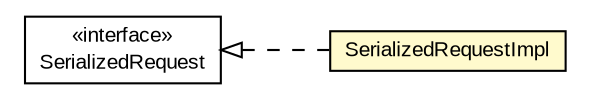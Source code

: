 #!/usr/local/bin/dot
#
# Class diagram 
# Generated by UMLGraph version R5_6-24-gf6e263 (http://www.umlgraph.org/)
#

digraph G {
	edge [fontname="arial",fontsize=10,labelfontname="arial",labelfontsize=10];
	node [fontname="arial",fontsize=10,shape=plaintext];
	nodesep=0.25;
	ranksep=0.5;
	rankdir=LR;
	// io.reinert.requestor.SerializedRequestImpl
	c14926 [label=<<table title="io.reinert.requestor.SerializedRequestImpl" border="0" cellborder="1" cellspacing="0" cellpadding="2" port="p" bgcolor="lemonChiffon" href="./SerializedRequestImpl.html">
		<tr><td><table border="0" cellspacing="0" cellpadding="1">
<tr><td align="center" balign="center"> SerializedRequestImpl </td></tr>
		</table></td></tr>
		</table>>, URL="./SerializedRequestImpl.html", fontname="arial", fontcolor="black", fontsize=10.0];
	// io.reinert.requestor.SerializedRequest
	c14927 [label=<<table title="io.reinert.requestor.SerializedRequest" border="0" cellborder="1" cellspacing="0" cellpadding="2" port="p" href="./SerializedRequest.html">
		<tr><td><table border="0" cellspacing="0" cellpadding="1">
<tr><td align="center" balign="center"> &#171;interface&#187; </td></tr>
<tr><td align="center" balign="center"> SerializedRequest </td></tr>
		</table></td></tr>
		</table>>, URL="./SerializedRequest.html", fontname="arial", fontcolor="black", fontsize=10.0];
	//io.reinert.requestor.SerializedRequestImpl implements io.reinert.requestor.SerializedRequest
	c14927:p -> c14926:p [dir=back,arrowtail=empty,style=dashed];
}

